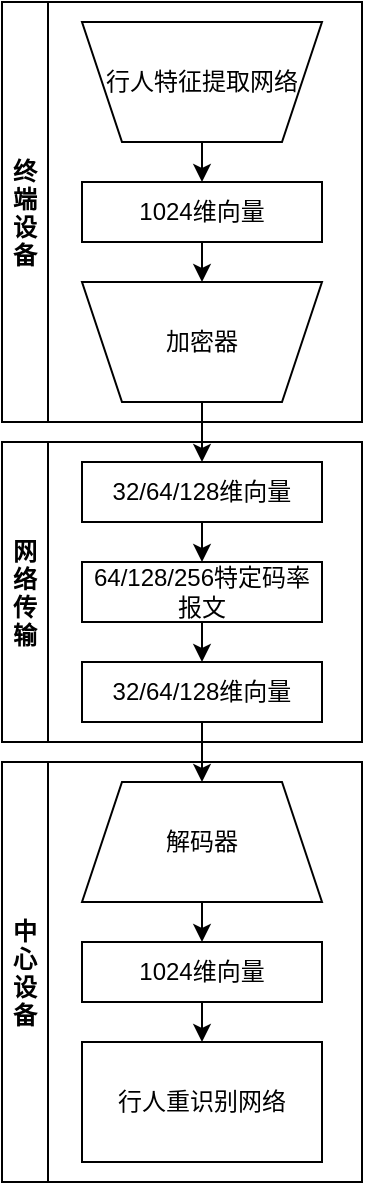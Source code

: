 <mxfile version="20.5.1" type="github">
  <diagram id="YTGX3DtG_oLVdC1y8OUs" name="Page-1">
    <mxGraphModel dx="1426" dy="769" grid="1" gridSize="10" guides="1" tooltips="1" connect="1" arrows="1" fold="1" page="1" pageScale="1" pageWidth="827" pageHeight="1169" math="0" shadow="0">
      <root>
        <mxCell id="0" />
        <mxCell id="1" parent="0" />
        <mxCell id="jxqL1hpO2ZYqdBOo3Qa3-18" style="edgeStyle=orthogonalEdgeStyle;rounded=0;orthogonalLoop=1;jettySize=auto;html=1;exitX=0.5;exitY=0;exitDx=0;exitDy=0;entryX=0.5;entryY=0;entryDx=0;entryDy=0;" parent="1" source="jxqL1hpO2ZYqdBOo3Qa3-2" target="jxqL1hpO2ZYqdBOo3Qa3-17" edge="1">
          <mxGeometry relative="1" as="geometry" />
        </mxCell>
        <mxCell id="jxqL1hpO2ZYqdBOo3Qa3-2" value="行人特征提取网络" style="shape=trapezoid;perimeter=trapezoidPerimeter;whiteSpace=wrap;html=1;fixedSize=1;direction=west;" parent="1" vertex="1">
          <mxGeometry x="280" y="80" width="120" height="60" as="geometry" />
        </mxCell>
        <mxCell id="jxqL1hpO2ZYqdBOo3Qa3-10" style="edgeStyle=orthogonalEdgeStyle;rounded=0;orthogonalLoop=1;jettySize=auto;html=1;exitX=0.5;exitY=0;exitDx=0;exitDy=0;entryX=0.5;entryY=0;entryDx=0;entryDy=0;" parent="1" source="jxqL1hpO2ZYqdBOo3Qa3-4" target="jxqL1hpO2ZYqdBOo3Qa3-7" edge="1">
          <mxGeometry relative="1" as="geometry" />
        </mxCell>
        <mxCell id="jxqL1hpO2ZYqdBOo3Qa3-4" value="加密器" style="shape=trapezoid;perimeter=trapezoidPerimeter;whiteSpace=wrap;html=1;fixedSize=1;direction=west;" parent="1" vertex="1">
          <mxGeometry x="280" y="210" width="120" height="60" as="geometry" />
        </mxCell>
        <mxCell id="jxqL1hpO2ZYqdBOo3Qa3-21" style="edgeStyle=orthogonalEdgeStyle;rounded=0;orthogonalLoop=1;jettySize=auto;html=1;exitX=0.5;exitY=1;exitDx=0;exitDy=0;entryX=0.5;entryY=0;entryDx=0;entryDy=0;" parent="1" source="jxqL1hpO2ZYqdBOo3Qa3-6" target="jxqL1hpO2ZYqdBOo3Qa3-20" edge="1">
          <mxGeometry relative="1" as="geometry" />
        </mxCell>
        <mxCell id="jxqL1hpO2ZYqdBOo3Qa3-6" value="解码器" style="shape=trapezoid;perimeter=trapezoidPerimeter;whiteSpace=wrap;html=1;fixedSize=1;" parent="1" vertex="1">
          <mxGeometry x="280" y="460" width="120" height="60" as="geometry" />
        </mxCell>
        <mxCell id="jxqL1hpO2ZYqdBOo3Qa3-11" style="edgeStyle=orthogonalEdgeStyle;rounded=0;orthogonalLoop=1;jettySize=auto;html=1;exitX=0.5;exitY=1;exitDx=0;exitDy=0;entryX=0.5;entryY=0;entryDx=0;entryDy=0;" parent="1" source="jxqL1hpO2ZYqdBOo3Qa3-7" target="jxqL1hpO2ZYqdBOo3Qa3-8" edge="1">
          <mxGeometry relative="1" as="geometry" />
        </mxCell>
        <mxCell id="jxqL1hpO2ZYqdBOo3Qa3-7" value="32/64/128维向量" style="rounded=0;whiteSpace=wrap;html=1;" parent="1" vertex="1">
          <mxGeometry x="280" y="300" width="120" height="30" as="geometry" />
        </mxCell>
        <mxCell id="jxqL1hpO2ZYqdBOo3Qa3-12" style="edgeStyle=orthogonalEdgeStyle;rounded=0;orthogonalLoop=1;jettySize=auto;html=1;exitX=0.5;exitY=1;exitDx=0;exitDy=0;entryX=0.5;entryY=0;entryDx=0;entryDy=0;" parent="1" source="jxqL1hpO2ZYqdBOo3Qa3-8" target="jxqL1hpO2ZYqdBOo3Qa3-9" edge="1">
          <mxGeometry relative="1" as="geometry" />
        </mxCell>
        <mxCell id="jxqL1hpO2ZYqdBOo3Qa3-8" value="64/128/256特定码率报文" style="rounded=0;whiteSpace=wrap;html=1;" parent="1" vertex="1">
          <mxGeometry x="280" y="350" width="120" height="30" as="geometry" />
        </mxCell>
        <mxCell id="jxqL1hpO2ZYqdBOo3Qa3-13" style="edgeStyle=orthogonalEdgeStyle;rounded=0;orthogonalLoop=1;jettySize=auto;html=1;exitX=0.5;exitY=1;exitDx=0;exitDy=0;entryX=0.5;entryY=0;entryDx=0;entryDy=0;" parent="1" source="jxqL1hpO2ZYqdBOo3Qa3-9" target="jxqL1hpO2ZYqdBOo3Qa3-6" edge="1">
          <mxGeometry relative="1" as="geometry" />
        </mxCell>
        <mxCell id="jxqL1hpO2ZYqdBOo3Qa3-9" value="32/64/128维向量" style="rounded=0;whiteSpace=wrap;html=1;" parent="1" vertex="1">
          <mxGeometry x="280" y="400" width="120" height="30" as="geometry" />
        </mxCell>
        <mxCell id="jxqL1hpO2ZYqdBOo3Qa3-14" value="行人重识别网络" style="rounded=0;whiteSpace=wrap;html=1;" parent="1" vertex="1">
          <mxGeometry x="280" y="590" width="120" height="60" as="geometry" />
        </mxCell>
        <mxCell id="jxqL1hpO2ZYqdBOo3Qa3-19" style="edgeStyle=orthogonalEdgeStyle;rounded=0;orthogonalLoop=1;jettySize=auto;html=1;exitX=0.5;exitY=1;exitDx=0;exitDy=0;entryX=0.5;entryY=1;entryDx=0;entryDy=0;" parent="1" source="jxqL1hpO2ZYqdBOo3Qa3-17" target="jxqL1hpO2ZYqdBOo3Qa3-4" edge="1">
          <mxGeometry relative="1" as="geometry" />
        </mxCell>
        <mxCell id="jxqL1hpO2ZYqdBOo3Qa3-17" value="1024维向量" style="rounded=0;whiteSpace=wrap;html=1;" parent="1" vertex="1">
          <mxGeometry x="280" y="160" width="120" height="30" as="geometry" />
        </mxCell>
        <mxCell id="jxqL1hpO2ZYqdBOo3Qa3-22" style="edgeStyle=orthogonalEdgeStyle;rounded=0;orthogonalLoop=1;jettySize=auto;html=1;exitX=0.5;exitY=1;exitDx=0;exitDy=0;entryX=0.5;entryY=0;entryDx=0;entryDy=0;" parent="1" source="jxqL1hpO2ZYqdBOo3Qa3-20" target="jxqL1hpO2ZYqdBOo3Qa3-14" edge="1">
          <mxGeometry relative="1" as="geometry" />
        </mxCell>
        <mxCell id="jxqL1hpO2ZYqdBOo3Qa3-20" value="1024维向量" style="rounded=0;whiteSpace=wrap;html=1;" parent="1" vertex="1">
          <mxGeometry x="280" y="540" width="120" height="30" as="geometry" />
        </mxCell>
        <mxCell id="jxqL1hpO2ZYqdBOo3Qa3-30" value="终&#xa;端&#xa;设&#xa;备" style="swimlane;direction=north;" parent="1" vertex="1">
          <mxGeometry x="240" y="70" width="180" height="210" as="geometry" />
        </mxCell>
        <mxCell id="jxqL1hpO2ZYqdBOo3Qa3-31" value="网&#xa;络&#xa;传&#xa;输" style="swimlane;direction=north;" parent="1" vertex="1">
          <mxGeometry x="240" y="290" width="180" height="150" as="geometry" />
        </mxCell>
        <mxCell id="jxqL1hpO2ZYqdBOo3Qa3-32" value="中&#xa;心&#xa;设&#xa;备" style="swimlane;direction=north;" parent="1" vertex="1">
          <mxGeometry x="240" y="450" width="180" height="210" as="geometry" />
        </mxCell>
      </root>
    </mxGraphModel>
  </diagram>
</mxfile>
